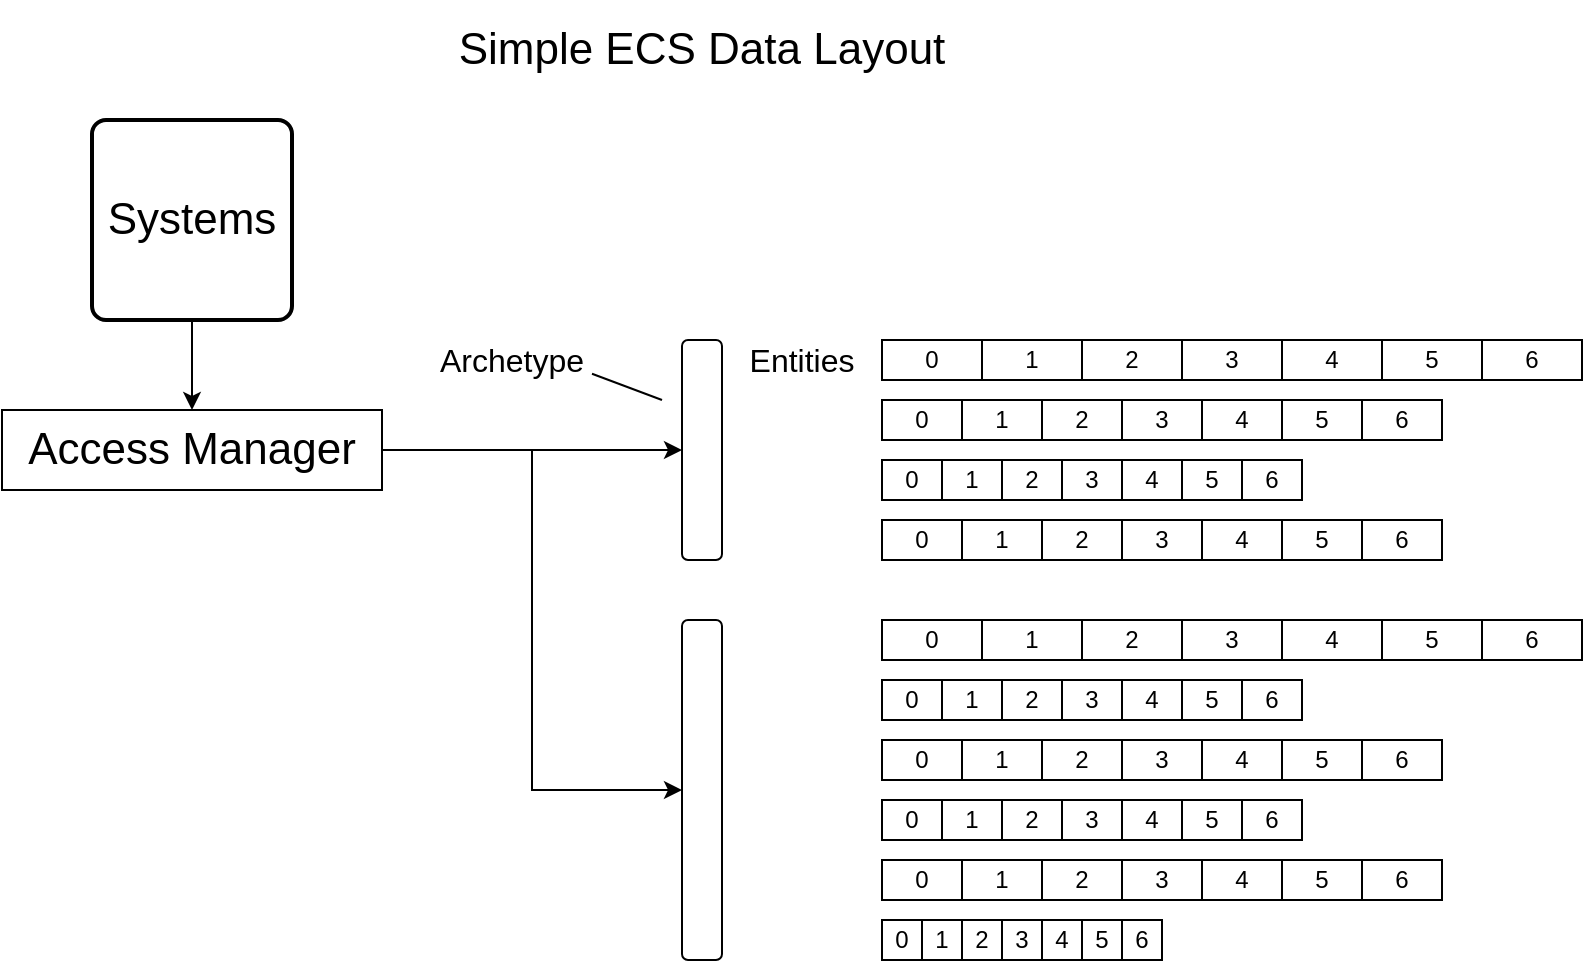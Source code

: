 <mxfile version="13.10.9" type="github" pages="2">
  <diagram id="MGtYckDk1e_mz4lWe_g5" name="Page-1">
    <mxGraphModel dx="1020" dy="703" grid="1" gridSize="10" guides="1" tooltips="1" connect="1" arrows="1" fold="1" page="1" pageScale="1" pageWidth="850" pageHeight="600" math="0" shadow="0">
      <root>
        <mxCell id="0" />
        <mxCell id="1" parent="0" />
        <mxCell id="2JHQKx7xsulP505j_aK_-2" value="" style="rounded=1;whiteSpace=wrap;html=1;" parent="1" vertex="1">
          <mxGeometry x="380" y="420" width="20" height="170" as="geometry" />
        </mxCell>
        <mxCell id="2JHQKx7xsulP505j_aK_-19" value="0" style="rounded=0;whiteSpace=wrap;html=1;" parent="1" vertex="1">
          <mxGeometry x="480" y="480" width="40" height="20" as="geometry" />
        </mxCell>
        <mxCell id="2JHQKx7xsulP505j_aK_-20" value="0" style="rounded=0;whiteSpace=wrap;html=1;" parent="1" vertex="1">
          <mxGeometry x="480" y="510" width="30" height="20" as="geometry" />
        </mxCell>
        <mxCell id="2JHQKx7xsulP505j_aK_-21" value="0" style="rounded=0;whiteSpace=wrap;html=1;" parent="1" vertex="1">
          <mxGeometry x="480" y="540" width="40" height="20" as="geometry" />
        </mxCell>
        <mxCell id="2JHQKx7xsulP505j_aK_-22" value="0" style="rounded=0;whiteSpace=wrap;html=1;" parent="1" vertex="1">
          <mxGeometry x="480" y="570" width="20" height="20" as="geometry" />
        </mxCell>
        <mxCell id="2JHQKx7xsulP505j_aK_-23" value="1" style="rounded=0;whiteSpace=wrap;html=1;" parent="1" vertex="1">
          <mxGeometry x="520" y="480" width="40" height="20" as="geometry" />
        </mxCell>
        <mxCell id="2JHQKx7xsulP505j_aK_-24" value="2" style="rounded=0;whiteSpace=wrap;html=1;" parent="1" vertex="1">
          <mxGeometry x="560" y="480" width="40" height="20" as="geometry" />
        </mxCell>
        <mxCell id="2JHQKx7xsulP505j_aK_-25" value="3" style="rounded=0;whiteSpace=wrap;html=1;" parent="1" vertex="1">
          <mxGeometry x="600" y="480" width="40" height="20" as="geometry" />
        </mxCell>
        <mxCell id="2JHQKx7xsulP505j_aK_-26" value="6" style="rounded=0;whiteSpace=wrap;html=1;" parent="1" vertex="1">
          <mxGeometry x="720" y="480" width="40" height="20" as="geometry" />
        </mxCell>
        <mxCell id="2JHQKx7xsulP505j_aK_-27" value="4" style="rounded=0;whiteSpace=wrap;html=1;" parent="1" vertex="1">
          <mxGeometry x="640" y="480" width="40" height="20" as="geometry" />
        </mxCell>
        <mxCell id="2JHQKx7xsulP505j_aK_-28" value="5" style="rounded=0;whiteSpace=wrap;html=1;" parent="1" vertex="1">
          <mxGeometry x="680" y="480" width="40" height="20" as="geometry" />
        </mxCell>
        <mxCell id="2JHQKx7xsulP505j_aK_-29" value="1" style="rounded=0;whiteSpace=wrap;html=1;" parent="1" vertex="1">
          <mxGeometry x="510" y="510" width="30" height="20" as="geometry" />
        </mxCell>
        <mxCell id="2JHQKx7xsulP505j_aK_-30" value="2" style="rounded=0;whiteSpace=wrap;html=1;" parent="1" vertex="1">
          <mxGeometry x="540" y="510" width="30" height="20" as="geometry" />
        </mxCell>
        <mxCell id="2JHQKx7xsulP505j_aK_-31" value="3" style="rounded=0;whiteSpace=wrap;html=1;" parent="1" vertex="1">
          <mxGeometry x="570" y="510" width="30" height="20" as="geometry" />
        </mxCell>
        <mxCell id="2JHQKx7xsulP505j_aK_-32" value="4" style="rounded=0;whiteSpace=wrap;html=1;" parent="1" vertex="1">
          <mxGeometry x="600" y="510" width="30" height="20" as="geometry" />
        </mxCell>
        <mxCell id="2JHQKx7xsulP505j_aK_-33" value="5" style="rounded=0;whiteSpace=wrap;html=1;" parent="1" vertex="1">
          <mxGeometry x="630" y="510" width="30" height="20" as="geometry" />
        </mxCell>
        <mxCell id="2JHQKx7xsulP505j_aK_-34" value="6" style="rounded=0;whiteSpace=wrap;html=1;" parent="1" vertex="1">
          <mxGeometry x="660" y="510" width="30" height="20" as="geometry" />
        </mxCell>
        <mxCell id="2JHQKx7xsulP505j_aK_-35" value="1" style="rounded=0;whiteSpace=wrap;html=1;" parent="1" vertex="1">
          <mxGeometry x="520" y="540" width="40" height="20" as="geometry" />
        </mxCell>
        <mxCell id="2JHQKx7xsulP505j_aK_-36" value="2" style="rounded=0;whiteSpace=wrap;html=1;" parent="1" vertex="1">
          <mxGeometry x="560" y="540" width="40" height="20" as="geometry" />
        </mxCell>
        <mxCell id="2JHQKx7xsulP505j_aK_-37" value="3" style="rounded=0;whiteSpace=wrap;html=1;" parent="1" vertex="1">
          <mxGeometry x="600" y="540" width="40" height="20" as="geometry" />
        </mxCell>
        <mxCell id="2JHQKx7xsulP505j_aK_-38" value="4" style="rounded=0;whiteSpace=wrap;html=1;" parent="1" vertex="1">
          <mxGeometry x="640" y="540" width="40" height="20" as="geometry" />
        </mxCell>
        <mxCell id="2JHQKx7xsulP505j_aK_-39" value="5" style="rounded=0;whiteSpace=wrap;html=1;" parent="1" vertex="1">
          <mxGeometry x="680" y="540" width="40" height="20" as="geometry" />
        </mxCell>
        <mxCell id="2JHQKx7xsulP505j_aK_-40" value="6" style="rounded=0;whiteSpace=wrap;html=1;" parent="1" vertex="1">
          <mxGeometry x="720" y="540" width="40" height="20" as="geometry" />
        </mxCell>
        <mxCell id="2JHQKx7xsulP505j_aK_-41" value="1" style="rounded=0;whiteSpace=wrap;html=1;" parent="1" vertex="1">
          <mxGeometry x="500" y="570" width="20" height="20" as="geometry" />
        </mxCell>
        <mxCell id="2JHQKx7xsulP505j_aK_-42" value="2" style="rounded=0;whiteSpace=wrap;html=1;" parent="1" vertex="1">
          <mxGeometry x="520" y="570" width="20" height="20" as="geometry" />
        </mxCell>
        <mxCell id="2JHQKx7xsulP505j_aK_-43" value="3" style="rounded=0;whiteSpace=wrap;html=1;" parent="1" vertex="1">
          <mxGeometry x="540" y="570" width="20" height="20" as="geometry" />
        </mxCell>
        <mxCell id="2JHQKx7xsulP505j_aK_-44" value="4" style="rounded=0;whiteSpace=wrap;html=1;" parent="1" vertex="1">
          <mxGeometry x="560" y="570" width="20" height="20" as="geometry" />
        </mxCell>
        <mxCell id="2JHQKx7xsulP505j_aK_-45" value="5" style="rounded=0;whiteSpace=wrap;html=1;" parent="1" vertex="1">
          <mxGeometry x="580" y="570" width="20" height="20" as="geometry" />
        </mxCell>
        <mxCell id="2JHQKx7xsulP505j_aK_-46" value="6" style="rounded=0;whiteSpace=wrap;html=1;" parent="1" vertex="1">
          <mxGeometry x="600" y="570" width="20" height="20" as="geometry" />
        </mxCell>
        <mxCell id="2JHQKx7xsulP505j_aK_-53" value="" style="rounded=1;whiteSpace=wrap;html=1;" parent="1" vertex="1">
          <mxGeometry x="380" y="280" width="20" height="110" as="geometry" />
        </mxCell>
        <mxCell id="2JHQKx7xsulP505j_aK_-54" value="0" style="rounded=0;whiteSpace=wrap;html=1;" parent="1" vertex="1">
          <mxGeometry x="480" y="280" width="50" height="20" as="geometry" />
        </mxCell>
        <mxCell id="2JHQKx7xsulP505j_aK_-55" value="0" style="rounded=0;whiteSpace=wrap;html=1;" parent="1" vertex="1">
          <mxGeometry x="480" y="340" width="30" height="20" as="geometry" />
        </mxCell>
        <mxCell id="2JHQKx7xsulP505j_aK_-56" value="0" style="rounded=0;whiteSpace=wrap;html=1;" parent="1" vertex="1">
          <mxGeometry x="480" y="310" width="40" height="20" as="geometry" />
        </mxCell>
        <mxCell id="2JHQKx7xsulP505j_aK_-58" value="1" style="rounded=0;whiteSpace=wrap;html=1;" parent="1" vertex="1">
          <mxGeometry x="530" y="280" width="50" height="20" as="geometry" />
        </mxCell>
        <mxCell id="2JHQKx7xsulP505j_aK_-59" value="2" style="rounded=0;whiteSpace=wrap;html=1;" parent="1" vertex="1">
          <mxGeometry x="580" y="280" width="50" height="20" as="geometry" />
        </mxCell>
        <mxCell id="2JHQKx7xsulP505j_aK_-64" value="1" style="rounded=0;whiteSpace=wrap;html=1;" parent="1" vertex="1">
          <mxGeometry x="510" y="340" width="30" height="20" as="geometry" />
        </mxCell>
        <mxCell id="2JHQKx7xsulP505j_aK_-65" value="2" style="rounded=0;whiteSpace=wrap;html=1;" parent="1" vertex="1">
          <mxGeometry x="540" y="340" width="30" height="20" as="geometry" />
        </mxCell>
        <mxCell id="2JHQKx7xsulP505j_aK_-66" value="3" style="rounded=0;whiteSpace=wrap;html=1;" parent="1" vertex="1">
          <mxGeometry x="570" y="340" width="30" height="20" as="geometry" />
        </mxCell>
        <mxCell id="2JHQKx7xsulP505j_aK_-67" value="4" style="rounded=0;whiteSpace=wrap;html=1;" parent="1" vertex="1">
          <mxGeometry x="600" y="340" width="30" height="20" as="geometry" />
        </mxCell>
        <mxCell id="2JHQKx7xsulP505j_aK_-68" value="5" style="rounded=0;whiteSpace=wrap;html=1;" parent="1" vertex="1">
          <mxGeometry x="630" y="340" width="30" height="20" as="geometry" />
        </mxCell>
        <mxCell id="2JHQKx7xsulP505j_aK_-69" value="6" style="rounded=0;whiteSpace=wrap;html=1;" parent="1" vertex="1">
          <mxGeometry x="660" y="340" width="30" height="20" as="geometry" />
        </mxCell>
        <mxCell id="2JHQKx7xsulP505j_aK_-70" value="1" style="rounded=0;whiteSpace=wrap;html=1;" parent="1" vertex="1">
          <mxGeometry x="520" y="310" width="40" height="20" as="geometry" />
        </mxCell>
        <mxCell id="2JHQKx7xsulP505j_aK_-71" value="2" style="rounded=0;whiteSpace=wrap;html=1;" parent="1" vertex="1">
          <mxGeometry x="560" y="310" width="40" height="20" as="geometry" />
        </mxCell>
        <mxCell id="2JHQKx7xsulP505j_aK_-72" value="3" style="rounded=0;whiteSpace=wrap;html=1;" parent="1" vertex="1">
          <mxGeometry x="600" y="310" width="40" height="20" as="geometry" />
        </mxCell>
        <mxCell id="2JHQKx7xsulP505j_aK_-73" value="4" style="rounded=0;whiteSpace=wrap;html=1;" parent="1" vertex="1">
          <mxGeometry x="640" y="310" width="40" height="20" as="geometry" />
        </mxCell>
        <mxCell id="2JHQKx7xsulP505j_aK_-74" value="5" style="rounded=0;whiteSpace=wrap;html=1;" parent="1" vertex="1">
          <mxGeometry x="680" y="310" width="40" height="20" as="geometry" />
        </mxCell>
        <mxCell id="2JHQKx7xsulP505j_aK_-75" value="6" style="rounded=0;whiteSpace=wrap;html=1;" parent="1" vertex="1">
          <mxGeometry x="720" y="310" width="40" height="20" as="geometry" />
        </mxCell>
        <mxCell id="2JHQKx7xsulP505j_aK_-83" value="3" style="rounded=0;whiteSpace=wrap;html=1;" parent="1" vertex="1">
          <mxGeometry x="630" y="280" width="50" height="20" as="geometry" />
        </mxCell>
        <mxCell id="2JHQKx7xsulP505j_aK_-84" value="4" style="rounded=0;whiteSpace=wrap;html=1;" parent="1" vertex="1">
          <mxGeometry x="680" y="280" width="50" height="20" as="geometry" />
        </mxCell>
        <mxCell id="2JHQKx7xsulP505j_aK_-85" value="5" style="rounded=0;whiteSpace=wrap;html=1;" parent="1" vertex="1">
          <mxGeometry x="730" y="280" width="50" height="20" as="geometry" />
        </mxCell>
        <mxCell id="2JHQKx7xsulP505j_aK_-86" value="6" style="rounded=0;whiteSpace=wrap;html=1;" parent="1" vertex="1">
          <mxGeometry x="780" y="280" width="50" height="20" as="geometry" />
        </mxCell>
        <mxCell id="2JHQKx7xsulP505j_aK_-87" value="0" style="rounded=0;whiteSpace=wrap;html=1;" parent="1" vertex="1">
          <mxGeometry x="480" y="370" width="40" height="20" as="geometry" />
        </mxCell>
        <mxCell id="2JHQKx7xsulP505j_aK_-88" value="1" style="rounded=0;whiteSpace=wrap;html=1;" parent="1" vertex="1">
          <mxGeometry x="520" y="370" width="40" height="20" as="geometry" />
        </mxCell>
        <mxCell id="2JHQKx7xsulP505j_aK_-89" value="2" style="rounded=0;whiteSpace=wrap;html=1;" parent="1" vertex="1">
          <mxGeometry x="560" y="370" width="40" height="20" as="geometry" />
        </mxCell>
        <mxCell id="2JHQKx7xsulP505j_aK_-90" value="3" style="rounded=0;whiteSpace=wrap;html=1;" parent="1" vertex="1">
          <mxGeometry x="600" y="370" width="40" height="20" as="geometry" />
        </mxCell>
        <mxCell id="2JHQKx7xsulP505j_aK_-91" value="4" style="rounded=0;whiteSpace=wrap;html=1;" parent="1" vertex="1">
          <mxGeometry x="640" y="370" width="40" height="20" as="geometry" />
        </mxCell>
        <mxCell id="2JHQKx7xsulP505j_aK_-92" value="5" style="rounded=0;whiteSpace=wrap;html=1;" parent="1" vertex="1">
          <mxGeometry x="680" y="370" width="40" height="20" as="geometry" />
        </mxCell>
        <mxCell id="2JHQKx7xsulP505j_aK_-93" value="6" style="rounded=0;whiteSpace=wrap;html=1;" parent="1" vertex="1">
          <mxGeometry x="720" y="370" width="40" height="20" as="geometry" />
        </mxCell>
        <mxCell id="2JHQKx7xsulP505j_aK_-94" value="Archetype" style="text;html=1;strokeColor=none;fillColor=none;align=center;verticalAlign=middle;whiteSpace=wrap;rounded=0;fontSize=16;" parent="1" vertex="1">
          <mxGeometry x="255" y="276.25" width="80" height="27.5" as="geometry" />
        </mxCell>
        <mxCell id="2JHQKx7xsulP505j_aK_-98" value="0" style="rounded=0;whiteSpace=wrap;html=1;" parent="1" vertex="1">
          <mxGeometry x="480" y="450" width="30" height="20" as="geometry" />
        </mxCell>
        <mxCell id="2JHQKx7xsulP505j_aK_-99" value="1" style="rounded=0;whiteSpace=wrap;html=1;" parent="1" vertex="1">
          <mxGeometry x="510" y="450" width="30" height="20" as="geometry" />
        </mxCell>
        <mxCell id="2JHQKx7xsulP505j_aK_-100" value="2" style="rounded=0;whiteSpace=wrap;html=1;" parent="1" vertex="1">
          <mxGeometry x="540" y="450" width="30" height="20" as="geometry" />
        </mxCell>
        <mxCell id="2JHQKx7xsulP505j_aK_-101" value="3" style="rounded=0;whiteSpace=wrap;html=1;" parent="1" vertex="1">
          <mxGeometry x="570" y="450" width="30" height="20" as="geometry" />
        </mxCell>
        <mxCell id="2JHQKx7xsulP505j_aK_-102" value="4" style="rounded=0;whiteSpace=wrap;html=1;" parent="1" vertex="1">
          <mxGeometry x="600" y="450" width="30" height="20" as="geometry" />
        </mxCell>
        <mxCell id="2JHQKx7xsulP505j_aK_-103" value="5" style="rounded=0;whiteSpace=wrap;html=1;" parent="1" vertex="1">
          <mxGeometry x="630" y="450" width="30" height="20" as="geometry" />
        </mxCell>
        <mxCell id="2JHQKx7xsulP505j_aK_-104" value="6" style="rounded=0;whiteSpace=wrap;html=1;" parent="1" vertex="1">
          <mxGeometry x="660" y="450" width="30" height="20" as="geometry" />
        </mxCell>
        <mxCell id="2JHQKx7xsulP505j_aK_-105" value="Entities" style="text;html=1;strokeColor=none;fillColor=none;align=center;verticalAlign=middle;whiteSpace=wrap;rounded=0;fontSize=16;" parent="1" vertex="1">
          <mxGeometry x="410" y="280" width="60" height="20" as="geometry" />
        </mxCell>
        <mxCell id="2JHQKx7xsulP505j_aK_-106" value="Simple ECS Data Layout" style="text;html=1;strokeColor=none;fillColor=none;align=center;verticalAlign=middle;whiteSpace=wrap;rounded=0;fontSize=22;" parent="1" vertex="1">
          <mxGeometry x="190" y="110" width="400" height="50" as="geometry" />
        </mxCell>
        <mxCell id="2JHQKx7xsulP505j_aK_-108" style="edgeStyle=orthogonalEdgeStyle;rounded=0;orthogonalLoop=1;jettySize=auto;html=1;exitX=1;exitY=0.5;exitDx=0;exitDy=0;entryX=0;entryY=0.5;entryDx=0;entryDy=0;fontSize=22;" parent="1" source="2JHQKx7xsulP505j_aK_-107" target="2JHQKx7xsulP505j_aK_-53" edge="1">
          <mxGeometry relative="1" as="geometry" />
        </mxCell>
        <mxCell id="2JHQKx7xsulP505j_aK_-110" style="edgeStyle=orthogonalEdgeStyle;rounded=0;orthogonalLoop=1;jettySize=auto;html=1;exitX=1;exitY=0.5;exitDx=0;exitDy=0;entryX=0;entryY=0.5;entryDx=0;entryDy=0;fontSize=22;" parent="1" source="2JHQKx7xsulP505j_aK_-107" target="2JHQKx7xsulP505j_aK_-2" edge="1">
          <mxGeometry relative="1" as="geometry" />
        </mxCell>
        <mxCell id="2JHQKx7xsulP505j_aK_-107" value="Access Manager" style="rounded=0;whiteSpace=wrap;html=1;fontSize=22;" parent="1" vertex="1">
          <mxGeometry x="40" y="315" width="190" height="40" as="geometry" />
        </mxCell>
        <mxCell id="2JHQKx7xsulP505j_aK_-114" value="" style="endArrow=none;html=1;rounded=0;fontSize=22;exitX=1;exitY=0.75;exitDx=0;exitDy=0;" parent="1" source="2JHQKx7xsulP505j_aK_-94" edge="1">
          <mxGeometry relative="1" as="geometry">
            <mxPoint x="340" y="290" as="sourcePoint" />
            <mxPoint x="370" y="310" as="targetPoint" />
          </mxGeometry>
        </mxCell>
        <mxCell id="2JHQKx7xsulP505j_aK_-119" style="edgeStyle=orthogonalEdgeStyle;rounded=0;orthogonalLoop=1;jettySize=auto;html=1;exitX=0.5;exitY=1;exitDx=0;exitDy=0;entryX=0.5;entryY=0;entryDx=0;entryDy=0;fontSize=22;" parent="1" source="2JHQKx7xsulP505j_aK_-118" target="2JHQKx7xsulP505j_aK_-107" edge="1">
          <mxGeometry relative="1" as="geometry" />
        </mxCell>
        <mxCell id="2JHQKx7xsulP505j_aK_-118" value="Systems" style="rounded=1;whiteSpace=wrap;html=1;absoluteArcSize=1;arcSize=14;strokeWidth=2;fontSize=22;" parent="1" vertex="1">
          <mxGeometry x="85" y="170" width="100" height="100" as="geometry" />
        </mxCell>
        <mxCell id="M-io8NJ6TphJxsVDz6hX-3" value="0" style="rounded=0;whiteSpace=wrap;html=1;" vertex="1" parent="1">
          <mxGeometry x="480" y="420" width="50" height="20" as="geometry" />
        </mxCell>
        <mxCell id="M-io8NJ6TphJxsVDz6hX-4" value="1" style="rounded=0;whiteSpace=wrap;html=1;" vertex="1" parent="1">
          <mxGeometry x="530" y="420" width="50" height="20" as="geometry" />
        </mxCell>
        <mxCell id="M-io8NJ6TphJxsVDz6hX-5" value="2" style="rounded=0;whiteSpace=wrap;html=1;" vertex="1" parent="1">
          <mxGeometry x="580" y="420" width="50" height="20" as="geometry" />
        </mxCell>
        <mxCell id="M-io8NJ6TphJxsVDz6hX-6" value="3" style="rounded=0;whiteSpace=wrap;html=1;" vertex="1" parent="1">
          <mxGeometry x="630" y="420" width="50" height="20" as="geometry" />
        </mxCell>
        <mxCell id="M-io8NJ6TphJxsVDz6hX-7" value="4" style="rounded=0;whiteSpace=wrap;html=1;" vertex="1" parent="1">
          <mxGeometry x="680" y="420" width="50" height="20" as="geometry" />
        </mxCell>
        <mxCell id="M-io8NJ6TphJxsVDz6hX-8" value="5" style="rounded=0;whiteSpace=wrap;html=1;" vertex="1" parent="1">
          <mxGeometry x="730" y="420" width="50" height="20" as="geometry" />
        </mxCell>
        <mxCell id="M-io8NJ6TphJxsVDz6hX-9" value="6" style="rounded=0;whiteSpace=wrap;html=1;" vertex="1" parent="1">
          <mxGeometry x="780" y="420" width="50" height="20" as="geometry" />
        </mxCell>
      </root>
    </mxGraphModel>
  </diagram>
  <diagram id="N3f32ZxWgrhGDRa5PaYo" name="Page-2">
    <mxGraphModel dx="1020" dy="703" grid="1" gridSize="10" guides="1" tooltips="1" connect="1" arrows="1" fold="1" page="1" pageScale="1" pageWidth="850" pageHeight="600" math="0" shadow="0">
      <root>
        <mxCell id="M4VPiQQbY_YrTLXrPLHt-0" />
        <mxCell id="M4VPiQQbY_YrTLXrPLHt-1" parent="M4VPiQQbY_YrTLXrPLHt-0" />
        <mxCell id="5zmC2urYJyph9ApmrQOe-0" value="" style="rounded=1;whiteSpace=wrap;html=1;" parent="M4VPiQQbY_YrTLXrPLHt-1" vertex="1">
          <mxGeometry x="380" y="420" width="20" height="140" as="geometry" />
        </mxCell>
        <mxCell id="5zmC2urYJyph9ApmrQOe-1" value="0" style="rounded=0;whiteSpace=wrap;html=1;" parent="M4VPiQQbY_YrTLXrPLHt-1" vertex="1">
          <mxGeometry x="410" y="450" width="40" height="20" as="geometry" />
        </mxCell>
        <mxCell id="5zmC2urYJyph9ApmrQOe-2" value="0" style="rounded=0;whiteSpace=wrap;html=1;" parent="M4VPiQQbY_YrTLXrPLHt-1" vertex="1">
          <mxGeometry x="410" y="480" width="30" height="20" as="geometry" />
        </mxCell>
        <mxCell id="5zmC2urYJyph9ApmrQOe-3" value="0" style="rounded=0;whiteSpace=wrap;html=1;" parent="M4VPiQQbY_YrTLXrPLHt-1" vertex="1">
          <mxGeometry x="410" y="510" width="40" height="20" as="geometry" />
        </mxCell>
        <mxCell id="5zmC2urYJyph9ApmrQOe-4" value="0" style="rounded=0;whiteSpace=wrap;html=1;" parent="M4VPiQQbY_YrTLXrPLHt-1" vertex="1">
          <mxGeometry x="410" y="540" width="20" height="20" as="geometry" />
        </mxCell>
        <mxCell id="5zmC2urYJyph9ApmrQOe-5" value="1" style="rounded=0;whiteSpace=wrap;html=1;" parent="M4VPiQQbY_YrTLXrPLHt-1" vertex="1">
          <mxGeometry x="450" y="450" width="40" height="20" as="geometry" />
        </mxCell>
        <mxCell id="5zmC2urYJyph9ApmrQOe-6" value="2" style="rounded=0;whiteSpace=wrap;html=1;" parent="M4VPiQQbY_YrTLXrPLHt-1" vertex="1">
          <mxGeometry x="490" y="450" width="40" height="20" as="geometry" />
        </mxCell>
        <mxCell id="5zmC2urYJyph9ApmrQOe-7" value="3" style="rounded=0;whiteSpace=wrap;html=1;" parent="M4VPiQQbY_YrTLXrPLHt-1" vertex="1">
          <mxGeometry x="530" y="450" width="40" height="20" as="geometry" />
        </mxCell>
        <mxCell id="5zmC2urYJyph9ApmrQOe-8" value="6" style="rounded=0;whiteSpace=wrap;html=1;" parent="M4VPiQQbY_YrTLXrPLHt-1" vertex="1">
          <mxGeometry x="650" y="450" width="40" height="20" as="geometry" />
        </mxCell>
        <mxCell id="5zmC2urYJyph9ApmrQOe-9" value="4" style="rounded=0;whiteSpace=wrap;html=1;" parent="M4VPiQQbY_YrTLXrPLHt-1" vertex="1">
          <mxGeometry x="570" y="450" width="40" height="20" as="geometry" />
        </mxCell>
        <mxCell id="5zmC2urYJyph9ApmrQOe-10" value="5" style="rounded=0;whiteSpace=wrap;html=1;" parent="M4VPiQQbY_YrTLXrPLHt-1" vertex="1">
          <mxGeometry x="610" y="450" width="40" height="20" as="geometry" />
        </mxCell>
        <mxCell id="5zmC2urYJyph9ApmrQOe-11" value="1" style="rounded=0;whiteSpace=wrap;html=1;" parent="M4VPiQQbY_YrTLXrPLHt-1" vertex="1">
          <mxGeometry x="440" y="480" width="30" height="20" as="geometry" />
        </mxCell>
        <mxCell id="5zmC2urYJyph9ApmrQOe-12" value="2" style="rounded=0;whiteSpace=wrap;html=1;" parent="M4VPiQQbY_YrTLXrPLHt-1" vertex="1">
          <mxGeometry x="470" y="480" width="30" height="20" as="geometry" />
        </mxCell>
        <mxCell id="5zmC2urYJyph9ApmrQOe-13" value="3" style="rounded=0;whiteSpace=wrap;html=1;" parent="M4VPiQQbY_YrTLXrPLHt-1" vertex="1">
          <mxGeometry x="500" y="480" width="30" height="20" as="geometry" />
        </mxCell>
        <mxCell id="5zmC2urYJyph9ApmrQOe-14" value="4" style="rounded=0;whiteSpace=wrap;html=1;" parent="M4VPiQQbY_YrTLXrPLHt-1" vertex="1">
          <mxGeometry x="530" y="480" width="30" height="20" as="geometry" />
        </mxCell>
        <mxCell id="5zmC2urYJyph9ApmrQOe-15" value="5" style="rounded=0;whiteSpace=wrap;html=1;" parent="M4VPiQQbY_YrTLXrPLHt-1" vertex="1">
          <mxGeometry x="560" y="480" width="30" height="20" as="geometry" />
        </mxCell>
        <mxCell id="5zmC2urYJyph9ApmrQOe-16" value="6" style="rounded=0;whiteSpace=wrap;html=1;" parent="M4VPiQQbY_YrTLXrPLHt-1" vertex="1">
          <mxGeometry x="590" y="480" width="30" height="20" as="geometry" />
        </mxCell>
        <mxCell id="5zmC2urYJyph9ApmrQOe-17" value="1" style="rounded=0;whiteSpace=wrap;html=1;" parent="M4VPiQQbY_YrTLXrPLHt-1" vertex="1">
          <mxGeometry x="450" y="510" width="40" height="20" as="geometry" />
        </mxCell>
        <mxCell id="5zmC2urYJyph9ApmrQOe-18" value="2" style="rounded=0;whiteSpace=wrap;html=1;" parent="M4VPiQQbY_YrTLXrPLHt-1" vertex="1">
          <mxGeometry x="490" y="510" width="40" height="20" as="geometry" />
        </mxCell>
        <mxCell id="5zmC2urYJyph9ApmrQOe-19" value="3" style="rounded=0;whiteSpace=wrap;html=1;" parent="M4VPiQQbY_YrTLXrPLHt-1" vertex="1">
          <mxGeometry x="530" y="510" width="40" height="20" as="geometry" />
        </mxCell>
        <mxCell id="5zmC2urYJyph9ApmrQOe-20" value="4" style="rounded=0;whiteSpace=wrap;html=1;" parent="M4VPiQQbY_YrTLXrPLHt-1" vertex="1">
          <mxGeometry x="570" y="510" width="40" height="20" as="geometry" />
        </mxCell>
        <mxCell id="5zmC2urYJyph9ApmrQOe-21" value="5" style="rounded=0;whiteSpace=wrap;html=1;" parent="M4VPiQQbY_YrTLXrPLHt-1" vertex="1">
          <mxGeometry x="610" y="510" width="40" height="20" as="geometry" />
        </mxCell>
        <mxCell id="5zmC2urYJyph9ApmrQOe-22" value="6" style="rounded=0;whiteSpace=wrap;html=1;" parent="M4VPiQQbY_YrTLXrPLHt-1" vertex="1">
          <mxGeometry x="650" y="510" width="40" height="20" as="geometry" />
        </mxCell>
        <mxCell id="5zmC2urYJyph9ApmrQOe-23" value="1" style="rounded=0;whiteSpace=wrap;html=1;" parent="M4VPiQQbY_YrTLXrPLHt-1" vertex="1">
          <mxGeometry x="430" y="540" width="20" height="20" as="geometry" />
        </mxCell>
        <mxCell id="5zmC2urYJyph9ApmrQOe-24" value="2" style="rounded=0;whiteSpace=wrap;html=1;" parent="M4VPiQQbY_YrTLXrPLHt-1" vertex="1">
          <mxGeometry x="450" y="540" width="20" height="20" as="geometry" />
        </mxCell>
        <mxCell id="5zmC2urYJyph9ApmrQOe-25" value="3" style="rounded=0;whiteSpace=wrap;html=1;" parent="M4VPiQQbY_YrTLXrPLHt-1" vertex="1">
          <mxGeometry x="470" y="540" width="20" height="20" as="geometry" />
        </mxCell>
        <mxCell id="5zmC2urYJyph9ApmrQOe-26" value="4" style="rounded=0;whiteSpace=wrap;html=1;" parent="M4VPiQQbY_YrTLXrPLHt-1" vertex="1">
          <mxGeometry x="490" y="540" width="20" height="20" as="geometry" />
        </mxCell>
        <mxCell id="5zmC2urYJyph9ApmrQOe-27" value="5" style="rounded=0;whiteSpace=wrap;html=1;" parent="M4VPiQQbY_YrTLXrPLHt-1" vertex="1">
          <mxGeometry x="510" y="540" width="20" height="20" as="geometry" />
        </mxCell>
        <mxCell id="5zmC2urYJyph9ApmrQOe-28" value="6" style="rounded=0;whiteSpace=wrap;html=1;" parent="M4VPiQQbY_YrTLXrPLHt-1" vertex="1">
          <mxGeometry x="530" y="540" width="20" height="20" as="geometry" />
        </mxCell>
        <mxCell id="5zmC2urYJyph9ApmrQOe-29" value="" style="rounded=1;whiteSpace=wrap;html=1;" parent="M4VPiQQbY_YrTLXrPLHt-1" vertex="1">
          <mxGeometry x="380" y="280" width="20" height="110" as="geometry" />
        </mxCell>
        <mxCell id="5zmC2urYJyph9ApmrQOe-30" value="0" style="rounded=0;whiteSpace=wrap;html=1;" parent="M4VPiQQbY_YrTLXrPLHt-1" vertex="1">
          <mxGeometry x="410" y="280" width="50" height="20" as="geometry" />
        </mxCell>
        <mxCell id="5zmC2urYJyph9ApmrQOe-31" value="0" style="rounded=0;whiteSpace=wrap;html=1;" parent="M4VPiQQbY_YrTLXrPLHt-1" vertex="1">
          <mxGeometry x="410" y="340" width="30" height="20" as="geometry" />
        </mxCell>
        <mxCell id="5zmC2urYJyph9ApmrQOe-32" value="0" style="rounded=0;whiteSpace=wrap;html=1;" parent="M4VPiQQbY_YrTLXrPLHt-1" vertex="1">
          <mxGeometry x="410" y="310" width="40" height="20" as="geometry" />
        </mxCell>
        <mxCell id="5zmC2urYJyph9ApmrQOe-33" value="1" style="rounded=0;whiteSpace=wrap;html=1;" parent="M4VPiQQbY_YrTLXrPLHt-1" vertex="1">
          <mxGeometry x="460" y="280" width="50" height="20" as="geometry" />
        </mxCell>
        <mxCell id="5zmC2urYJyph9ApmrQOe-34" value="2" style="rounded=0;whiteSpace=wrap;html=1;" parent="M4VPiQQbY_YrTLXrPLHt-1" vertex="1">
          <mxGeometry x="510" y="280" width="50" height="20" as="geometry" />
        </mxCell>
        <mxCell id="5zmC2urYJyph9ApmrQOe-35" value="1" style="rounded=0;whiteSpace=wrap;html=1;" parent="M4VPiQQbY_YrTLXrPLHt-1" vertex="1">
          <mxGeometry x="440" y="340" width="30" height="20" as="geometry" />
        </mxCell>
        <mxCell id="5zmC2urYJyph9ApmrQOe-36" value="2" style="rounded=0;whiteSpace=wrap;html=1;" parent="M4VPiQQbY_YrTLXrPLHt-1" vertex="1">
          <mxGeometry x="470" y="340" width="30" height="20" as="geometry" />
        </mxCell>
        <mxCell id="5zmC2urYJyph9ApmrQOe-37" value="3" style="rounded=0;whiteSpace=wrap;html=1;" parent="M4VPiQQbY_YrTLXrPLHt-1" vertex="1">
          <mxGeometry x="500" y="340" width="30" height="20" as="geometry" />
        </mxCell>
        <mxCell id="5zmC2urYJyph9ApmrQOe-38" value="4" style="rounded=0;whiteSpace=wrap;html=1;" parent="M4VPiQQbY_YrTLXrPLHt-1" vertex="1">
          <mxGeometry x="530" y="340" width="30" height="20" as="geometry" />
        </mxCell>
        <mxCell id="5zmC2urYJyph9ApmrQOe-39" value="5" style="rounded=0;whiteSpace=wrap;html=1;" parent="M4VPiQQbY_YrTLXrPLHt-1" vertex="1">
          <mxGeometry x="560" y="340" width="30" height="20" as="geometry" />
        </mxCell>
        <mxCell id="5zmC2urYJyph9ApmrQOe-40" value="6" style="rounded=0;whiteSpace=wrap;html=1;" parent="M4VPiQQbY_YrTLXrPLHt-1" vertex="1">
          <mxGeometry x="590" y="340" width="30" height="20" as="geometry" />
        </mxCell>
        <mxCell id="5zmC2urYJyph9ApmrQOe-41" value="1" style="rounded=0;whiteSpace=wrap;html=1;" parent="M4VPiQQbY_YrTLXrPLHt-1" vertex="1">
          <mxGeometry x="450" y="310" width="40" height="20" as="geometry" />
        </mxCell>
        <mxCell id="5zmC2urYJyph9ApmrQOe-42" value="2" style="rounded=0;whiteSpace=wrap;html=1;" parent="M4VPiQQbY_YrTLXrPLHt-1" vertex="1">
          <mxGeometry x="490" y="310" width="40" height="20" as="geometry" />
        </mxCell>
        <mxCell id="5zmC2urYJyph9ApmrQOe-43" value="3" style="rounded=0;whiteSpace=wrap;html=1;" parent="M4VPiQQbY_YrTLXrPLHt-1" vertex="1">
          <mxGeometry x="530" y="310" width="40" height="20" as="geometry" />
        </mxCell>
        <mxCell id="5zmC2urYJyph9ApmrQOe-44" value="4" style="rounded=0;whiteSpace=wrap;html=1;" parent="M4VPiQQbY_YrTLXrPLHt-1" vertex="1">
          <mxGeometry x="570" y="310" width="40" height="20" as="geometry" />
        </mxCell>
        <mxCell id="5zmC2urYJyph9ApmrQOe-45" value="5" style="rounded=0;whiteSpace=wrap;html=1;" parent="M4VPiQQbY_YrTLXrPLHt-1" vertex="1">
          <mxGeometry x="610" y="310" width="40" height="20" as="geometry" />
        </mxCell>
        <mxCell id="5zmC2urYJyph9ApmrQOe-46" value="6" style="rounded=0;whiteSpace=wrap;html=1;" parent="M4VPiQQbY_YrTLXrPLHt-1" vertex="1">
          <mxGeometry x="650" y="310" width="40" height="20" as="geometry" />
        </mxCell>
        <mxCell id="5zmC2urYJyph9ApmrQOe-47" value="3" style="rounded=0;whiteSpace=wrap;html=1;" parent="M4VPiQQbY_YrTLXrPLHt-1" vertex="1">
          <mxGeometry x="560" y="280" width="50" height="20" as="geometry" />
        </mxCell>
        <mxCell id="5zmC2urYJyph9ApmrQOe-48" value="4" style="rounded=0;whiteSpace=wrap;html=1;" parent="M4VPiQQbY_YrTLXrPLHt-1" vertex="1">
          <mxGeometry x="610" y="280" width="50" height="20" as="geometry" />
        </mxCell>
        <mxCell id="5zmC2urYJyph9ApmrQOe-49" value="5" style="rounded=0;whiteSpace=wrap;html=1;" parent="M4VPiQQbY_YrTLXrPLHt-1" vertex="1">
          <mxGeometry x="660" y="280" width="50" height="20" as="geometry" />
        </mxCell>
        <mxCell id="5zmC2urYJyph9ApmrQOe-50" value="6" style="rounded=0;whiteSpace=wrap;html=1;" parent="M4VPiQQbY_YrTLXrPLHt-1" vertex="1">
          <mxGeometry x="710" y="280" width="50" height="20" as="geometry" />
        </mxCell>
        <mxCell id="5zmC2urYJyph9ApmrQOe-51" value="0" style="rounded=0;whiteSpace=wrap;html=1;" parent="M4VPiQQbY_YrTLXrPLHt-1" vertex="1">
          <mxGeometry x="410" y="370" width="40" height="20" as="geometry" />
        </mxCell>
        <mxCell id="5zmC2urYJyph9ApmrQOe-52" value="1" style="rounded=0;whiteSpace=wrap;html=1;" parent="M4VPiQQbY_YrTLXrPLHt-1" vertex="1">
          <mxGeometry x="450" y="370" width="40" height="20" as="geometry" />
        </mxCell>
        <mxCell id="5zmC2urYJyph9ApmrQOe-53" value="2" style="rounded=0;whiteSpace=wrap;html=1;" parent="M4VPiQQbY_YrTLXrPLHt-1" vertex="1">
          <mxGeometry x="490" y="370" width="40" height="20" as="geometry" />
        </mxCell>
        <mxCell id="5zmC2urYJyph9ApmrQOe-54" value="3" style="rounded=0;whiteSpace=wrap;html=1;" parent="M4VPiQQbY_YrTLXrPLHt-1" vertex="1">
          <mxGeometry x="530" y="370" width="40" height="20" as="geometry" />
        </mxCell>
        <mxCell id="5zmC2urYJyph9ApmrQOe-55" value="4" style="rounded=0;whiteSpace=wrap;html=1;" parent="M4VPiQQbY_YrTLXrPLHt-1" vertex="1">
          <mxGeometry x="570" y="370" width="40" height="20" as="geometry" />
        </mxCell>
        <mxCell id="5zmC2urYJyph9ApmrQOe-56" value="5" style="rounded=0;whiteSpace=wrap;html=1;" parent="M4VPiQQbY_YrTLXrPLHt-1" vertex="1">
          <mxGeometry x="610" y="370" width="40" height="20" as="geometry" />
        </mxCell>
        <mxCell id="5zmC2urYJyph9ApmrQOe-57" value="6" style="rounded=0;whiteSpace=wrap;html=1;" parent="M4VPiQQbY_YrTLXrPLHt-1" vertex="1">
          <mxGeometry x="650" y="370" width="40" height="20" as="geometry" />
        </mxCell>
        <mxCell id="5zmC2urYJyph9ApmrQOe-58" value="Archetype" style="text;html=1;strokeColor=none;fillColor=none;align=center;verticalAlign=middle;whiteSpace=wrap;rounded=0;fontSize=16;" parent="M4VPiQQbY_YrTLXrPLHt-1" vertex="1">
          <mxGeometry x="255" y="276.25" width="80" height="27.5" as="geometry" />
        </mxCell>
        <mxCell id="5zmC2urYJyph9ApmrQOe-59" value="0" style="rounded=0;whiteSpace=wrap;html=1;" parent="M4VPiQQbY_YrTLXrPLHt-1" vertex="1">
          <mxGeometry x="410" y="420" width="30" height="20" as="geometry" />
        </mxCell>
        <mxCell id="5zmC2urYJyph9ApmrQOe-60" value="1" style="rounded=0;whiteSpace=wrap;html=1;" parent="M4VPiQQbY_YrTLXrPLHt-1" vertex="1">
          <mxGeometry x="440" y="420" width="30" height="20" as="geometry" />
        </mxCell>
        <mxCell id="5zmC2urYJyph9ApmrQOe-61" value="2" style="rounded=0;whiteSpace=wrap;html=1;" parent="M4VPiQQbY_YrTLXrPLHt-1" vertex="1">
          <mxGeometry x="470" y="420" width="30" height="20" as="geometry" />
        </mxCell>
        <mxCell id="5zmC2urYJyph9ApmrQOe-62" value="3" style="rounded=0;whiteSpace=wrap;html=1;" parent="M4VPiQQbY_YrTLXrPLHt-1" vertex="1">
          <mxGeometry x="500" y="420" width="30" height="20" as="geometry" />
        </mxCell>
        <mxCell id="5zmC2urYJyph9ApmrQOe-63" value="4" style="rounded=0;whiteSpace=wrap;html=1;" parent="M4VPiQQbY_YrTLXrPLHt-1" vertex="1">
          <mxGeometry x="530" y="420" width="30" height="20" as="geometry" />
        </mxCell>
        <mxCell id="5zmC2urYJyph9ApmrQOe-64" value="5" style="rounded=0;whiteSpace=wrap;html=1;" parent="M4VPiQQbY_YrTLXrPLHt-1" vertex="1">
          <mxGeometry x="560" y="420" width="30" height="20" as="geometry" />
        </mxCell>
        <mxCell id="5zmC2urYJyph9ApmrQOe-65" value="6" style="rounded=0;whiteSpace=wrap;html=1;" parent="M4VPiQQbY_YrTLXrPLHt-1" vertex="1">
          <mxGeometry x="590" y="420" width="30" height="20" as="geometry" />
        </mxCell>
        <mxCell id="5zmC2urYJyph9ApmrQOe-66" value="Array of components" style="text;html=1;strokeColor=none;fillColor=none;align=center;verticalAlign=middle;whiteSpace=wrap;rounded=0;fontSize=16;" parent="M4VPiQQbY_YrTLXrPLHt-1" vertex="1">
          <mxGeometry x="335" y="220" width="215" height="20" as="geometry" />
        </mxCell>
        <mxCell id="5zmC2urYJyph9ApmrQOe-67" value="Simple ECS Data Layout" style="text;html=1;strokeColor=none;fillColor=none;align=center;verticalAlign=middle;whiteSpace=wrap;rounded=0;fontSize=22;" parent="M4VPiQQbY_YrTLXrPLHt-1" vertex="1">
          <mxGeometry x="190" y="110" width="400" height="50" as="geometry" />
        </mxCell>
        <mxCell id="5zmC2urYJyph9ApmrQOe-68" style="edgeStyle=orthogonalEdgeStyle;rounded=0;orthogonalLoop=1;jettySize=auto;html=1;exitX=1;exitY=0.5;exitDx=0;exitDy=0;entryX=0;entryY=0.5;entryDx=0;entryDy=0;fontSize=22;" parent="M4VPiQQbY_YrTLXrPLHt-1" source="5zmC2urYJyph9ApmrQOe-70" target="5zmC2urYJyph9ApmrQOe-29" edge="1">
          <mxGeometry relative="1" as="geometry" />
        </mxCell>
        <mxCell id="5zmC2urYJyph9ApmrQOe-69" style="edgeStyle=orthogonalEdgeStyle;rounded=0;orthogonalLoop=1;jettySize=auto;html=1;exitX=1;exitY=0.5;exitDx=0;exitDy=0;entryX=0;entryY=0.5;entryDx=0;entryDy=0;fontSize=22;" parent="M4VPiQQbY_YrTLXrPLHt-1" source="5zmC2urYJyph9ApmrQOe-70" target="5zmC2urYJyph9ApmrQOe-0" edge="1">
          <mxGeometry relative="1" as="geometry" />
        </mxCell>
        <mxCell id="5zmC2urYJyph9ApmrQOe-70" value="Access Manager" style="rounded=0;whiteSpace=wrap;html=1;fontSize=22;" parent="M4VPiQQbY_YrTLXrPLHt-1" vertex="1">
          <mxGeometry x="40" y="315" width="190" height="40" as="geometry" />
        </mxCell>
        <mxCell id="5zmC2urYJyph9ApmrQOe-71" value="" style="endArrow=none;html=1;rounded=0;fontSize=22;exitX=1;exitY=0.75;exitDx=0;exitDy=0;" parent="M4VPiQQbY_YrTLXrPLHt-1" source="5zmC2urYJyph9ApmrQOe-58" edge="1">
          <mxGeometry relative="1" as="geometry">
            <mxPoint x="340" y="290" as="sourcePoint" />
            <mxPoint x="370" y="310" as="targetPoint" />
          </mxGeometry>
        </mxCell>
        <mxCell id="5zmC2urYJyph9ApmrQOe-72" value="" style="endArrow=none;html=1;rounded=0;fontSize=22;exitX=0.5;exitY=1;exitDx=0;exitDy=0;" parent="M4VPiQQbY_YrTLXrPLHt-1" source="5zmC2urYJyph9ApmrQOe-66" edge="1">
          <mxGeometry relative="1" as="geometry">
            <mxPoint x="510" y="250" as="sourcePoint" />
            <mxPoint x="440" y="270" as="targetPoint" />
          </mxGeometry>
        </mxCell>
        <mxCell id="5zmC2urYJyph9ApmrQOe-73" style="edgeStyle=orthogonalEdgeStyle;rounded=0;orthogonalLoop=1;jettySize=auto;html=1;exitX=0.5;exitY=1;exitDx=0;exitDy=0;entryX=0.5;entryY=0;entryDx=0;entryDy=0;fontSize=22;" parent="M4VPiQQbY_YrTLXrPLHt-1" source="5zmC2urYJyph9ApmrQOe-74" target="5zmC2urYJyph9ApmrQOe-70" edge="1">
          <mxGeometry relative="1" as="geometry" />
        </mxCell>
        <mxCell id="5zmC2urYJyph9ApmrQOe-74" value="Systems" style="rounded=1;whiteSpace=wrap;html=1;absoluteArcSize=1;arcSize=14;strokeWidth=2;fontSize=22;" parent="M4VPiQQbY_YrTLXrPLHt-1" vertex="1">
          <mxGeometry x="85" y="170" width="100" height="100" as="geometry" />
        </mxCell>
      </root>
    </mxGraphModel>
  </diagram>
</mxfile>
